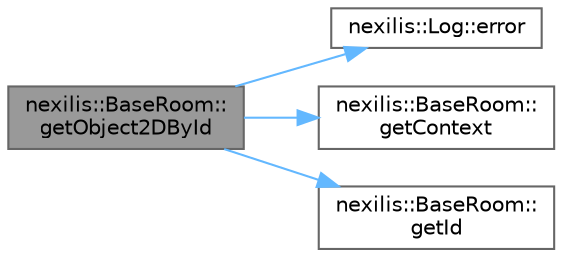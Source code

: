 digraph "nexilis::BaseRoom::getObject2DById"
{
 // LATEX_PDF_SIZE
  bgcolor="transparent";
  edge [fontname=Helvetica,fontsize=10,labelfontname=Helvetica,labelfontsize=10];
  node [fontname=Helvetica,fontsize=10,shape=box,height=0.2,width=0.4];
  rankdir="LR";
  Node1 [id="Node000001",label="nexilis::BaseRoom::\lgetObject2DById",height=0.2,width=0.4,color="gray40", fillcolor="grey60", style="filled", fontcolor="black",tooltip=" "];
  Node1 -> Node2 [id="edge1_Node000001_Node000002",color="steelblue1",style="solid",tooltip=" "];
  Node2 [id="Node000002",label="nexilis::Log::error",height=0.2,width=0.4,color="grey40", fillcolor="white", style="filled",URL="$dc/dbc/classnexilis_1_1Log.html#a49959aac4210e93d1ccd1977e08dba80",tooltip=" "];
  Node1 -> Node3 [id="edge2_Node000001_Node000003",color="steelblue1",style="solid",tooltip=" "];
  Node3 [id="Node000003",label="nexilis::BaseRoom::\lgetContext",height=0.2,width=0.4,color="grey40", fillcolor="white", style="filled",URL="$da/d49/classnexilis_1_1BaseRoom.html#a5850da119501071f3a9e9d8032238fdf",tooltip="Get the 2D/3D context for the room."];
  Node1 -> Node4 [id="edge3_Node000001_Node000004",color="steelblue1",style="solid",tooltip=" "];
  Node4 [id="Node000004",label="nexilis::BaseRoom::\lgetId",height=0.2,width=0.4,color="grey40", fillcolor="white", style="filled",URL="$da/d49/classnexilis_1_1BaseRoom.html#a3f1693ee56cc7a471dc72ca29cf0da70",tooltip="Get the identifier of the room."];
}
